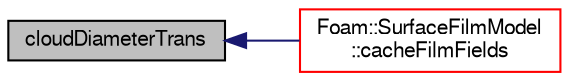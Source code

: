 digraph "cloudDiameterTrans"
{
  bgcolor="transparent";
  edge [fontname="FreeSans",fontsize="10",labelfontname="FreeSans",labelfontsize="10"];
  node [fontname="FreeSans",fontsize="10",shape=record];
  rankdir="LR";
  Node1 [label="cloudDiameterTrans",height=0.2,width=0.4,color="black", fillcolor="grey75", style="filled" fontcolor="black"];
  Node1 -> Node2 [dir="back",color="midnightblue",fontsize="10",style="solid",fontname="FreeSans"];
  Node2 [label="Foam::SurfaceFilmModel\l::cacheFilmFields",height=0.2,width=0.4,color="red",URL="$a02410.html#a7b1f5e291b5fcc2c999e62871d73d418",tooltip="Cache the film fields in preparation for injection. "];
}
